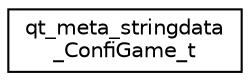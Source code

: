 digraph "Graphical Class Hierarchy"
{
  edge [fontname="Helvetica",fontsize="10",labelfontname="Helvetica",labelfontsize="10"];
  node [fontname="Helvetica",fontsize="10",shape=record];
  rankdir="LR";
  Node0 [label="qt_meta_stringdata\l_ConfiGame_t",height=0.2,width=0.4,color="black", fillcolor="white", style="filled",URL="$structqt__meta__stringdata___confi_game__t.html"];
}
